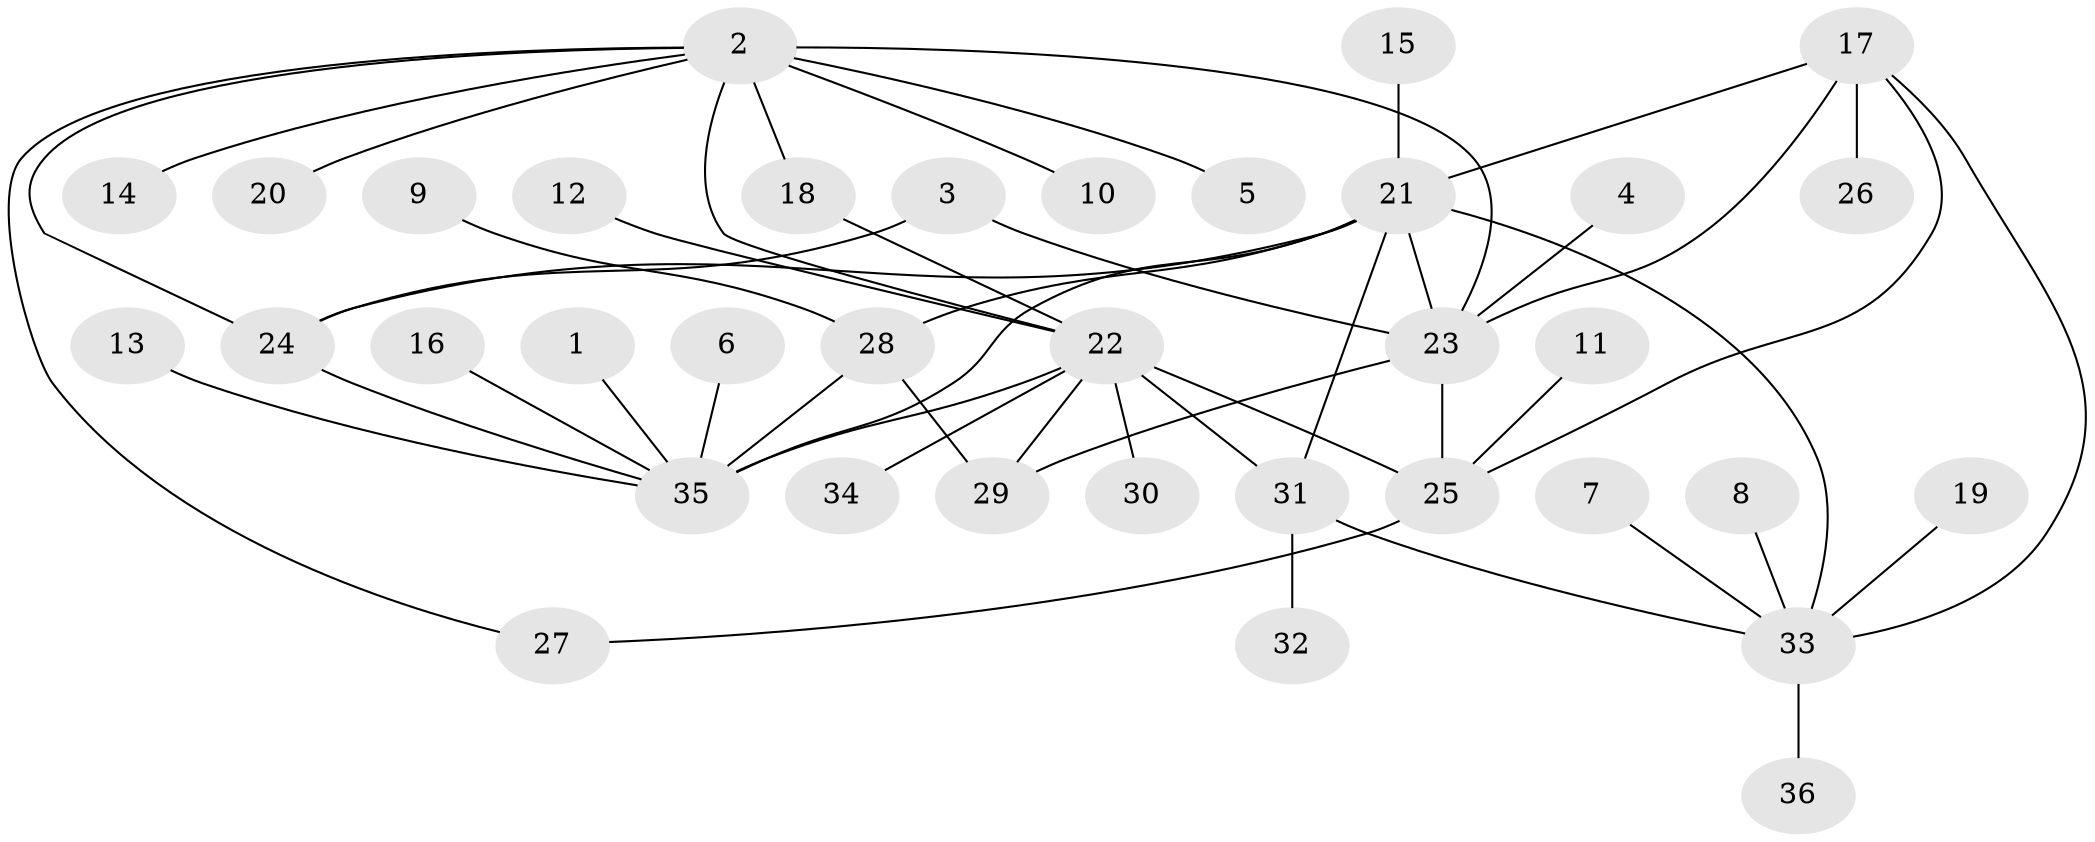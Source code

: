 // original degree distribution, {5: 0.028169014084507043, 8: 0.04225352112676056, 7: 0.04225352112676056, 3: 0.08450704225352113, 9: 0.014084507042253521, 6: 0.04225352112676056, 4: 0.056338028169014086, 1: 0.5633802816901409, 2: 0.1267605633802817}
// Generated by graph-tools (version 1.1) at 2025/26/03/09/25 03:26:35]
// undirected, 36 vertices, 50 edges
graph export_dot {
graph [start="1"]
  node [color=gray90,style=filled];
  1;
  2;
  3;
  4;
  5;
  6;
  7;
  8;
  9;
  10;
  11;
  12;
  13;
  14;
  15;
  16;
  17;
  18;
  19;
  20;
  21;
  22;
  23;
  24;
  25;
  26;
  27;
  28;
  29;
  30;
  31;
  32;
  33;
  34;
  35;
  36;
  1 -- 35 [weight=1.0];
  2 -- 5 [weight=1.0];
  2 -- 10 [weight=1.0];
  2 -- 14 [weight=1.0];
  2 -- 18 [weight=1.0];
  2 -- 20 [weight=1.0];
  2 -- 22 [weight=1.0];
  2 -- 23 [weight=2.0];
  2 -- 24 [weight=1.0];
  2 -- 27 [weight=1.0];
  3 -- 23 [weight=1.0];
  3 -- 24 [weight=1.0];
  4 -- 23 [weight=1.0];
  6 -- 35 [weight=1.0];
  7 -- 33 [weight=1.0];
  8 -- 33 [weight=1.0];
  9 -- 28 [weight=1.0];
  11 -- 25 [weight=1.0];
  12 -- 22 [weight=1.0];
  13 -- 35 [weight=1.0];
  15 -- 21 [weight=1.0];
  16 -- 35 [weight=1.0];
  17 -- 21 [weight=1.0];
  17 -- 23 [weight=1.0];
  17 -- 25 [weight=1.0];
  17 -- 26 [weight=1.0];
  17 -- 33 [weight=1.0];
  18 -- 22 [weight=1.0];
  19 -- 33 [weight=1.0];
  21 -- 23 [weight=1.0];
  21 -- 24 [weight=1.0];
  21 -- 28 [weight=1.0];
  21 -- 31 [weight=1.0];
  21 -- 33 [weight=1.0];
  21 -- 35 [weight=1.0];
  22 -- 25 [weight=1.0];
  22 -- 29 [weight=1.0];
  22 -- 30 [weight=1.0];
  22 -- 31 [weight=1.0];
  22 -- 34 [weight=1.0];
  22 -- 35 [weight=2.0];
  23 -- 25 [weight=1.0];
  23 -- 29 [weight=1.0];
  24 -- 35 [weight=1.0];
  25 -- 27 [weight=1.0];
  28 -- 29 [weight=1.0];
  28 -- 35 [weight=1.0];
  31 -- 32 [weight=1.0];
  31 -- 33 [weight=1.0];
  33 -- 36 [weight=1.0];
}
